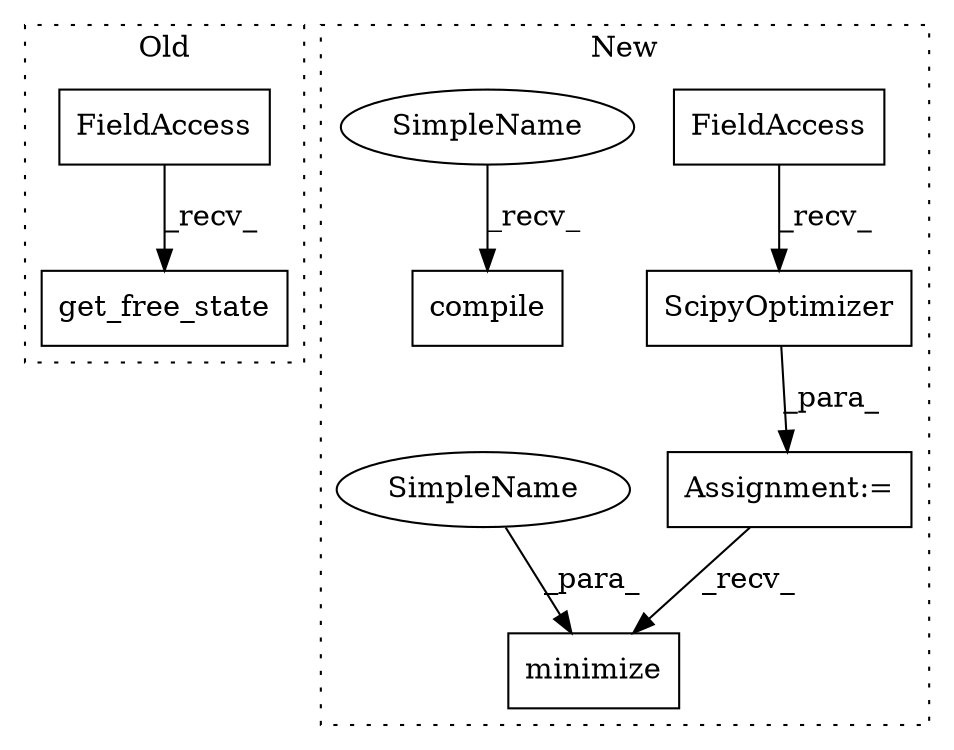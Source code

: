 digraph G {
subgraph cluster0 {
1 [label="get_free_state" a="32" s="2642" l="16" shape="box"];
6 [label="FieldAccess" a="22" s="2635" l="6" shape="box"];
label = "Old";
style="dotted";
}
subgraph cluster1 {
2 [label="minimize" a="32" s="2450,2462" l="9,1" shape="box"];
3 [label="ScipyOptimizer" a="32" s="2422" l="16" shape="box"];
4 [label="FieldAccess" a="22" s="2409" l="12" shape="box"];
5 [label="Assignment:=" a="7" s="2408" l="1" shape="box"];
7 [label="compile" a="32" s="2388" l="9" shape="box"];
8 [label="SimpleName" a="42" s="2386" l="1" shape="ellipse"];
9 [label="SimpleName" a="42" s="2459" l="1" shape="ellipse"];
label = "New";
style="dotted";
}
3 -> 5 [label="_para_"];
4 -> 3 [label="_recv_"];
5 -> 2 [label="_recv_"];
6 -> 1 [label="_recv_"];
8 -> 7 [label="_recv_"];
9 -> 2 [label="_para_"];
}